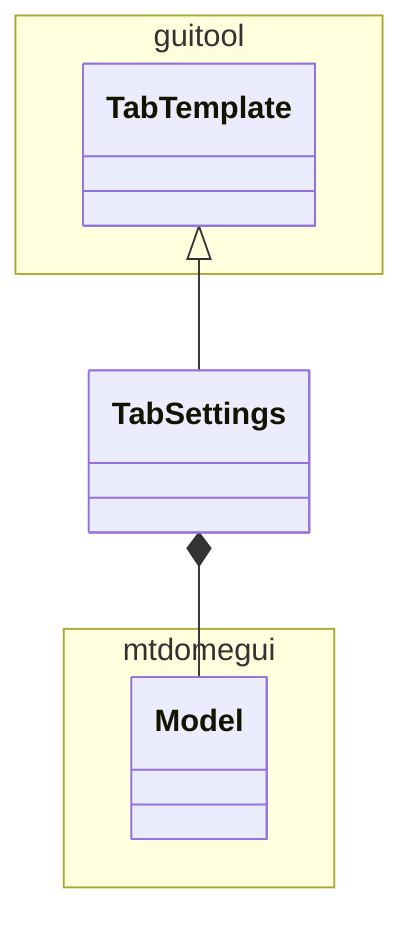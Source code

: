 classDiagram

namespace guitool {
  class TabTemplate
}

namespace mtdomegui {
  class Model
}

TabTemplate <|-- TabSettings

TabSettings *-- Model
